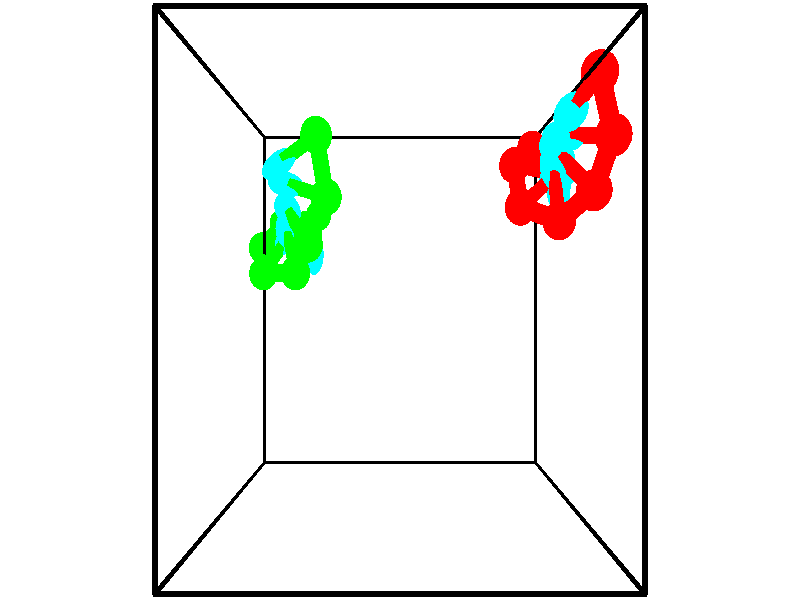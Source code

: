 // switches for output
#declare DRAW_BASES = 1; // possible values are 0, 1; only relevant for DNA ribbons
#declare DRAW_BASES_TYPE = 3; // possible values are 1, 2, 3; only relevant for DNA ribbons
#declare DRAW_FOG = 0; // set to 1 to enable fog

#include "colors.inc"

#include "transforms.inc"
background { rgb <1, 1, 1>}

#default {
   normal{
       ripples 0.25
       frequency 0.20
       turbulence 0.2
       lambda 5
   }
	finish {
		phong 0.1
		phong_size 40.
	}
}

// original window dimensions: 1024x640


// camera settings

camera {
	sky <-0, 1, 0>
	up <-0, 1, 0>
	right 1.6 * <1, 0, 0>
	location <2.5, 2.5, 11.1562>
	look_at <2.5, 2.5, 2.5>
	direction <0, 0, -8.6562>
	angle 67.0682
}


# declare cpy_camera_pos = <2.5, 2.5, 11.1562>;
# if (DRAW_FOG = 1)
fog {
	fog_type 2
	up vnormalize(cpy_camera_pos)
	color rgbt<1,1,1,0.3>
	distance 1e-5
	fog_alt 3e-3
	fog_offset 4
}
# end


// LIGHTS

# declare lum = 6;
global_settings {
	ambient_light rgb lum * <0.05, 0.05, 0.05>
	max_trace_level 15
}# declare cpy_direct_light_amount = 0.25;
light_source
{	1000 * <-1, -1, 1>,
	rgb lum * cpy_direct_light_amount
	parallel
}

light_source
{	1000 * <1, 1, -1>,
	rgb lum * cpy_direct_light_amount
	parallel
}

// strand 0

// nucleotide -1

// particle -1
sphere {
	<5.235630, 5.099773, 2.886865> 0.250000
	pigment { color rgbt <1,0,0,0> }
	no_shadow
}
cylinder {
	<4.980202, 4.813461, 2.999924>,  <4.826945, 4.641675, 3.067759>, 0.100000
	pigment { color rgbt <1,0,0,0> }
	no_shadow
}
cylinder {
	<4.980202, 4.813461, 2.999924>,  <5.235630, 5.099773, 2.886865>, 0.100000
	pigment { color rgbt <1,0,0,0> }
	no_shadow
}

// particle -1
sphere {
	<4.980202, 4.813461, 2.999924> 0.100000
	pigment { color rgbt <1,0,0,0> }
	no_shadow
}
sphere {
	0, 1
	scale<0.080000,0.200000,0.300000>
	matrix <-0.045177, -0.331782, -0.942274,
		0.768237, -0.614477, 0.179529,
		-0.638569, -0.715779, 0.282647,
		4.788631, 4.598728, 3.084718>
	pigment { color rgbt <0,1,1,0> }
	no_shadow
}
cylinder {
	<5.483905, 4.422200, 2.716578>,  <5.235630, 5.099773, 2.886865>, 0.130000
	pigment { color rgbt <1,0,0,0> }
	no_shadow
}

// nucleotide -1

// particle -1
sphere {
	<5.483905, 4.422200, 2.716578> 0.250000
	pigment { color rgbt <1,0,0,0> }
	no_shadow
}
cylinder {
	<5.084091, 4.413208, 2.724834>,  <4.844203, 4.407813, 2.729788>, 0.100000
	pigment { color rgbt <1,0,0,0> }
	no_shadow
}
cylinder {
	<5.084091, 4.413208, 2.724834>,  <5.483905, 4.422200, 2.716578>, 0.100000
	pigment { color rgbt <1,0,0,0> }
	no_shadow
}

// particle -1
sphere {
	<5.084091, 4.413208, 2.724834> 0.100000
	pigment { color rgbt <1,0,0,0> }
	no_shadow
}
sphere {
	0, 1
	scale<0.080000,0.200000,0.300000>
	matrix <-0.014138, -0.258305, -0.965960,
		0.027047, -0.965802, 0.257866,
		-0.999534, -0.022480, 0.020641,
		4.784231, 4.406464, 2.731027>
	pigment { color rgbt <0,1,1,0> }
	no_shadow
}
cylinder {
	<5.271829, 3.805423, 2.536186>,  <5.483905, 4.422200, 2.716578>, 0.130000
	pigment { color rgbt <1,0,0,0> }
	no_shadow
}

// nucleotide -1

// particle -1
sphere {
	<5.271829, 3.805423, 2.536186> 0.250000
	pigment { color rgbt <1,0,0,0> }
	no_shadow
}
cylinder {
	<4.993938, 4.078281, 2.444942>,  <4.827204, 4.241996, 2.390196>, 0.100000
	pigment { color rgbt <1,0,0,0> }
	no_shadow
}
cylinder {
	<4.993938, 4.078281, 2.444942>,  <5.271829, 3.805423, 2.536186>, 0.100000
	pigment { color rgbt <1,0,0,0> }
	no_shadow
}

// particle -1
sphere {
	<4.993938, 4.078281, 2.444942> 0.100000
	pigment { color rgbt <1,0,0,0> }
	no_shadow
}
sphere {
	0, 1
	scale<0.080000,0.200000,0.300000>
	matrix <0.108678, -0.213947, -0.970781,
		-0.711017, -0.699217, 0.074501,
		-0.694725, 0.682146, -0.228109,
		4.785521, 4.282925, 2.376510>
	pigment { color rgbt <0,1,1,0> }
	no_shadow
}
cylinder {
	<4.939069, 3.511013, 1.907988>,  <5.271829, 3.805423, 2.536186>, 0.130000
	pigment { color rgbt <1,0,0,0> }
	no_shadow
}

// nucleotide -1

// particle -1
sphere {
	<4.939069, 3.511013, 1.907988> 0.250000
	pigment { color rgbt <1,0,0,0> }
	no_shadow
}
cylinder {
	<4.881092, 3.906105, 1.931240>,  <4.846306, 4.143160, 1.945191>, 0.100000
	pigment { color rgbt <1,0,0,0> }
	no_shadow
}
cylinder {
	<4.881092, 3.906105, 1.931240>,  <4.939069, 3.511013, 1.907988>, 0.100000
	pigment { color rgbt <1,0,0,0> }
	no_shadow
}

// particle -1
sphere {
	<4.881092, 3.906105, 1.931240> 0.100000
	pigment { color rgbt <1,0,0,0> }
	no_shadow
}
sphere {
	0, 1
	scale<0.080000,0.200000,0.300000>
	matrix <0.154300, 0.080596, -0.984731,
		-0.977335, -0.133759, -0.164089,
		-0.144941, 0.987731, 0.058131,
		4.837610, 4.202425, 1.948679>
	pigment { color rgbt <0,1,1,0> }
	no_shadow
}
cylinder {
	<4.436646, 3.744913, 1.471244>,  <4.939069, 3.511013, 1.907988>, 0.130000
	pigment { color rgbt <1,0,0,0> }
	no_shadow
}

// nucleotide -1

// particle -1
sphere {
	<4.436646, 3.744913, 1.471244> 0.250000
	pigment { color rgbt <1,0,0,0> }
	no_shadow
}
cylinder {
	<4.750465, 3.987598, 1.522438>,  <4.938757, 4.133210, 1.553155>, 0.100000
	pigment { color rgbt <1,0,0,0> }
	no_shadow
}
cylinder {
	<4.750465, 3.987598, 1.522438>,  <4.436646, 3.744913, 1.471244>, 0.100000
	pigment { color rgbt <1,0,0,0> }
	no_shadow
}

// particle -1
sphere {
	<4.750465, 3.987598, 1.522438> 0.100000
	pigment { color rgbt <1,0,0,0> }
	no_shadow
}
sphere {
	0, 1
	scale<0.080000,0.200000,0.300000>
	matrix <0.238773, -0.105117, -0.965369,
		-0.572250, 0.787939, -0.227337,
		0.784549, 0.606714, 0.127986,
		4.985830, 4.169613, 1.560834>
	pigment { color rgbt <0,1,1,0> }
	no_shadow
}
cylinder {
	<4.410275, 4.374520, 1.070632>,  <4.436646, 3.744913, 1.471244>, 0.130000
	pigment { color rgbt <1,0,0,0> }
	no_shadow
}

// nucleotide -1

// particle -1
sphere {
	<4.410275, 4.374520, 1.070632> 0.250000
	pigment { color rgbt <1,0,0,0> }
	no_shadow
}
cylinder {
	<4.794754, 4.293922, 1.146000>,  <5.025441, 4.245564, 1.191220>, 0.100000
	pigment { color rgbt <1,0,0,0> }
	no_shadow
}
cylinder {
	<4.794754, 4.293922, 1.146000>,  <4.410275, 4.374520, 1.070632>, 0.100000
	pigment { color rgbt <1,0,0,0> }
	no_shadow
}

// particle -1
sphere {
	<4.794754, 4.293922, 1.146000> 0.100000
	pigment { color rgbt <1,0,0,0> }
	no_shadow
}
sphere {
	0, 1
	scale<0.080000,0.200000,0.300000>
	matrix <0.161445, -0.142959, -0.976472,
		0.223690, 0.969001, -0.104881,
		0.961196, -0.201495, 0.188419,
		5.083113, 4.233474, 1.202526>
	pigment { color rgbt <0,1,1,0> }
	no_shadow
}
cylinder {
	<4.826820, 4.739923, 0.484247>,  <4.410275, 4.374520, 1.070632>, 0.130000
	pigment { color rgbt <1,0,0,0> }
	no_shadow
}

// nucleotide -1

// particle -1
sphere {
	<4.826820, 4.739923, 0.484247> 0.250000
	pigment { color rgbt <1,0,0,0> }
	no_shadow
}
cylinder {
	<5.034973, 4.434822, 0.637825>,  <5.159865, 4.251762, 0.729972>, 0.100000
	pigment { color rgbt <1,0,0,0> }
	no_shadow
}
cylinder {
	<5.034973, 4.434822, 0.637825>,  <4.826820, 4.739923, 0.484247>, 0.100000
	pigment { color rgbt <1,0,0,0> }
	no_shadow
}

// particle -1
sphere {
	<5.034973, 4.434822, 0.637825> 0.100000
	pigment { color rgbt <1,0,0,0> }
	no_shadow
}
sphere {
	0, 1
	scale<0.080000,0.200000,0.300000>
	matrix <0.209927, -0.321552, -0.923328,
		0.827727, 0.561085, -0.007209,
		0.520383, -0.762751, 0.383944,
		5.191088, 4.205997, 0.753008>
	pigment { color rgbt <0,1,1,0> }
	no_shadow
}
cylinder {
	<5.309924, 4.712317, 0.047980>,  <4.826820, 4.739923, 0.484247>, 0.130000
	pigment { color rgbt <1,0,0,0> }
	no_shadow
}

// nucleotide -1

// particle -1
sphere {
	<5.309924, 4.712317, 0.047980> 0.250000
	pigment { color rgbt <1,0,0,0> }
	no_shadow
}
cylinder {
	<5.327614, 4.346828, 0.209549>,  <5.338228, 4.127535, 0.306491>, 0.100000
	pigment { color rgbt <1,0,0,0> }
	no_shadow
}
cylinder {
	<5.327614, 4.346828, 0.209549>,  <5.309924, 4.712317, 0.047980>, 0.100000
	pigment { color rgbt <1,0,0,0> }
	no_shadow
}

// particle -1
sphere {
	<5.327614, 4.346828, 0.209549> 0.100000
	pigment { color rgbt <1,0,0,0> }
	no_shadow
}
sphere {
	0, 1
	scale<0.080000,0.200000,0.300000>
	matrix <0.101033, -0.398155, -0.911737,
		0.993900, 0.081132, 0.074707,
		0.044226, -0.913723, 0.403924,
		5.340881, 4.072711, 0.330726>
	pigment { color rgbt <0,1,1,0> }
	no_shadow
}
// strand 1

// nucleotide -1

// particle -1
sphere {
	<0.853812, 3.911495, -1.022217> 0.250000
	pigment { color rgbt <0,1,0,0> }
	no_shadow
}
cylinder {
	<0.822218, 3.514313, -0.986893>,  <0.803261, 3.276003, -0.965698>, 0.100000
	pigment { color rgbt <0,1,0,0> }
	no_shadow
}
cylinder {
	<0.822218, 3.514313, -0.986893>,  <0.853812, 3.911495, -1.022217>, 0.100000
	pigment { color rgbt <0,1,0,0> }
	no_shadow
}

// particle -1
sphere {
	<0.822218, 3.514313, -0.986893> 0.100000
	pigment { color rgbt <0,1,0,0> }
	no_shadow
}
sphere {
	0, 1
	scale<0.080000,0.200000,0.300000>
	matrix <-0.494065, 0.115935, 0.861660,
		-0.865829, 0.024428, -0.499742,
		-0.078986, -0.992956, 0.088311,
		0.798522, 3.216426, -0.960399>
	pigment { color rgbt <0,1,1,0> }
	no_shadow
}
cylinder {
	<0.135378, 3.780055, -0.974262>,  <0.853812, 3.911495, -1.022217>, 0.130000
	pigment { color rgbt <0,1,0,0> }
	no_shadow
}

// nucleotide -1

// particle -1
sphere {
	<0.135378, 3.780055, -0.974262> 0.250000
	pigment { color rgbt <0,1,0,0> }
	no_shadow
}
cylinder {
	<0.380801, 3.518013, -0.797905>,  <0.528055, 3.360788, -0.692091>, 0.100000
	pigment { color rgbt <0,1,0,0> }
	no_shadow
}
cylinder {
	<0.380801, 3.518013, -0.797905>,  <0.135378, 3.780055, -0.974262>, 0.100000
	pigment { color rgbt <0,1,0,0> }
	no_shadow
}

// particle -1
sphere {
	<0.380801, 3.518013, -0.797905> 0.100000
	pigment { color rgbt <0,1,0,0> }
	no_shadow
}
sphere {
	0, 1
	scale<0.080000,0.200000,0.300000>
	matrix <-0.285322, 0.336695, 0.897345,
		-0.736301, -0.676368, 0.019666,
		0.613557, -0.655105, 0.440892,
		0.564868, 3.321481, -0.665637>
	pigment { color rgbt <0,1,1,0> }
	no_shadow
}
cylinder {
	<-0.135516, 3.328301, -0.388614>,  <0.135378, 3.780055, -0.974262>, 0.130000
	pigment { color rgbt <0,1,0,0> }
	no_shadow
}

// nucleotide -1

// particle -1
sphere {
	<-0.135516, 3.328301, -0.388614> 0.250000
	pigment { color rgbt <0,1,0,0> }
	no_shadow
}
cylinder {
	<0.257995, 3.379417, -0.338249>,  <0.494101, 3.410087, -0.308030>, 0.100000
	pigment { color rgbt <0,1,0,0> }
	no_shadow
}
cylinder {
	<0.257995, 3.379417, -0.338249>,  <-0.135516, 3.328301, -0.388614>, 0.100000
	pigment { color rgbt <0,1,0,0> }
	no_shadow
}

// particle -1
sphere {
	<0.257995, 3.379417, -0.338249> 0.100000
	pigment { color rgbt <0,1,0,0> }
	no_shadow
}
sphere {
	0, 1
	scale<0.080000,0.200000,0.300000>
	matrix <-0.159181, 0.298101, 0.941168,
		0.082738, -0.945941, 0.313607,
		0.983776, 0.127790, 0.125912,
		0.553128, 3.417755, -0.300476>
	pigment { color rgbt <0,1,1,0> }
	no_shadow
}
cylinder {
	<0.034724, 2.896570, 0.264095>,  <-0.135516, 3.328301, -0.388614>, 0.130000
	pigment { color rgbt <0,1,0,0> }
	no_shadow
}

// nucleotide -1

// particle -1
sphere {
	<0.034724, 2.896570, 0.264095> 0.250000
	pigment { color rgbt <0,1,0,0> }
	no_shadow
}
cylinder {
	<0.271844, 3.207573, 0.180122>,  <0.414116, 3.394175, 0.129739>, 0.100000
	pigment { color rgbt <0,1,0,0> }
	no_shadow
}
cylinder {
	<0.271844, 3.207573, 0.180122>,  <0.034724, 2.896570, 0.264095>, 0.100000
	pigment { color rgbt <0,1,0,0> }
	no_shadow
}

// particle -1
sphere {
	<0.271844, 3.207573, 0.180122> 0.100000
	pigment { color rgbt <0,1,0,0> }
	no_shadow
}
sphere {
	0, 1
	scale<0.080000,0.200000,0.300000>
	matrix <-0.119281, 0.342561, 0.931893,
		0.796468, -0.527384, 0.295811,
		0.592799, 0.777507, -0.209932,
		0.449684, 3.440825, 0.117143>
	pigment { color rgbt <0,1,1,0> }
	no_shadow
}
cylinder {
	<0.698475, 2.888620, 0.755987>,  <0.034724, 2.896570, 0.264095>, 0.130000
	pigment { color rgbt <0,1,0,0> }
	no_shadow
}

// nucleotide -1

// particle -1
sphere {
	<0.698475, 2.888620, 0.755987> 0.250000
	pigment { color rgbt <0,1,0,0> }
	no_shadow
}
cylinder {
	<0.592767, 3.250862, 0.623299>,  <0.529342, 3.468208, 0.543686>, 0.100000
	pigment { color rgbt <0,1,0,0> }
	no_shadow
}
cylinder {
	<0.592767, 3.250862, 0.623299>,  <0.698475, 2.888620, 0.755987>, 0.100000
	pigment { color rgbt <0,1,0,0> }
	no_shadow
}

// particle -1
sphere {
	<0.592767, 3.250862, 0.623299> 0.100000
	pigment { color rgbt <0,1,0,0> }
	no_shadow
}
sphere {
	0, 1
	scale<0.080000,0.200000,0.300000>
	matrix <0.033595, 0.352383, 0.935252,
		0.963863, 0.236015, -0.123548,
		-0.264270, 0.905606, -0.331721,
		0.513486, 3.522544, 0.523782>
	pigment { color rgbt <0,1,1,0> }
	no_shadow
}
cylinder {
	<0.980953, 3.259881, 1.239136>,  <0.698475, 2.888620, 0.755987>, 0.130000
	pigment { color rgbt <0,1,0,0> }
	no_shadow
}

// nucleotide -1

// particle -1
sphere {
	<0.980953, 3.259881, 1.239136> 0.250000
	pigment { color rgbt <0,1,0,0> }
	no_shadow
}
cylinder {
	<0.761996, 3.553421, 1.078224>,  <0.630622, 3.729545, 0.981677>, 0.100000
	pigment { color rgbt <0,1,0,0> }
	no_shadow
}
cylinder {
	<0.761996, 3.553421, 1.078224>,  <0.980953, 3.259881, 1.239136>, 0.100000
	pigment { color rgbt <0,1,0,0> }
	no_shadow
}

// particle -1
sphere {
	<0.761996, 3.553421, 1.078224> 0.100000
	pigment { color rgbt <0,1,0,0> }
	no_shadow
}
sphere {
	0, 1
	scale<0.080000,0.200000,0.300000>
	matrix <-0.063842, 0.442672, 0.894408,
		0.834438, 0.515273, -0.195465,
		-0.547391, 0.733849, -0.402279,
		0.597779, 3.773576, 0.957541>
	pigment { color rgbt <0,1,1,0> }
	no_shadow
}
cylinder {
	<1.302776, 3.892743, 1.367162>,  <0.980953, 3.259881, 1.239136>, 0.130000
	pigment { color rgbt <0,1,0,0> }
	no_shadow
}

// nucleotide -1

// particle -1
sphere {
	<1.302776, 3.892743, 1.367162> 0.250000
	pigment { color rgbt <0,1,0,0> }
	no_shadow
}
cylinder {
	<0.920031, 3.998413, 1.318787>,  <0.690384, 4.061815, 1.289761>, 0.100000
	pigment { color rgbt <0,1,0,0> }
	no_shadow
}
cylinder {
	<0.920031, 3.998413, 1.318787>,  <1.302776, 3.892743, 1.367162>, 0.100000
	pigment { color rgbt <0,1,0,0> }
	no_shadow
}

// particle -1
sphere {
	<0.920031, 3.998413, 1.318787> 0.100000
	pigment { color rgbt <0,1,0,0> }
	no_shadow
}
sphere {
	0, 1
	scale<0.080000,0.200000,0.300000>
	matrix <0.023256, 0.484557, 0.874451,
		0.289610, 0.833916, -0.469798,
		-0.956862, 0.264175, -0.120939,
		0.632972, 4.077666, 1.282505>
	pigment { color rgbt <0,1,1,0> }
	no_shadow
}
cylinder {
	<1.167447, 4.682734, 1.566668>,  <1.302776, 3.892743, 1.367162>, 0.130000
	pigment { color rgbt <0,1,0,0> }
	no_shadow
}

// nucleotide -1

// particle -1
sphere {
	<1.167447, 4.682734, 1.566668> 0.250000
	pigment { color rgbt <0,1,0,0> }
	no_shadow
}
cylinder {
	<0.835945, 4.461014, 1.597443>,  <0.637044, 4.327982, 1.615907>, 0.100000
	pigment { color rgbt <0,1,0,0> }
	no_shadow
}
cylinder {
	<0.835945, 4.461014, 1.597443>,  <1.167447, 4.682734, 1.566668>, 0.100000
	pigment { color rgbt <0,1,0,0> }
	no_shadow
}

// particle -1
sphere {
	<0.835945, 4.461014, 1.597443> 0.100000
	pigment { color rgbt <0,1,0,0> }
	no_shadow
}
sphere {
	0, 1
	scale<0.080000,0.200000,0.300000>
	matrix <-0.185622, 0.401983, 0.896635,
		-0.527931, 0.728808, -0.436036,
		-0.828754, -0.554300, 0.076936,
		0.587319, 4.294724, 1.620524>
	pigment { color rgbt <0,1,1,0> }
	no_shadow
}
// box output
cylinder {
	<0.000000, 0.000000, 0.000000>,  <5.000000, 0.000000, 0.000000>, 0.025000
	pigment { color rgbt <0,0,0,0> }
	no_shadow
}
cylinder {
	<0.000000, 0.000000, 0.000000>,  <0.000000, 5.000000, 0.000000>, 0.025000
	pigment { color rgbt <0,0,0,0> }
	no_shadow
}
cylinder {
	<0.000000, 0.000000, 0.000000>,  <0.000000, 0.000000, 5.000000>, 0.025000
	pigment { color rgbt <0,0,0,0> }
	no_shadow
}
cylinder {
	<5.000000, 5.000000, 5.000000>,  <0.000000, 5.000000, 5.000000>, 0.025000
	pigment { color rgbt <0,0,0,0> }
	no_shadow
}
cylinder {
	<5.000000, 5.000000, 5.000000>,  <5.000000, 0.000000, 5.000000>, 0.025000
	pigment { color rgbt <0,0,0,0> }
	no_shadow
}
cylinder {
	<5.000000, 5.000000, 5.000000>,  <5.000000, 5.000000, 0.000000>, 0.025000
	pigment { color rgbt <0,0,0,0> }
	no_shadow
}
cylinder {
	<0.000000, 0.000000, 5.000000>,  <0.000000, 5.000000, 5.000000>, 0.025000
	pigment { color rgbt <0,0,0,0> }
	no_shadow
}
cylinder {
	<0.000000, 0.000000, 5.000000>,  <5.000000, 0.000000, 5.000000>, 0.025000
	pigment { color rgbt <0,0,0,0> }
	no_shadow
}
cylinder {
	<5.000000, 5.000000, 0.000000>,  <0.000000, 5.000000, 0.000000>, 0.025000
	pigment { color rgbt <0,0,0,0> }
	no_shadow
}
cylinder {
	<5.000000, 5.000000, 0.000000>,  <5.000000, 0.000000, 0.000000>, 0.025000
	pigment { color rgbt <0,0,0,0> }
	no_shadow
}
cylinder {
	<5.000000, 0.000000, 5.000000>,  <5.000000, 0.000000, 0.000000>, 0.025000
	pigment { color rgbt <0,0,0,0> }
	no_shadow
}
cylinder {
	<0.000000, 5.000000, 0.000000>,  <0.000000, 5.000000, 5.000000>, 0.025000
	pigment { color rgbt <0,0,0,0> }
	no_shadow
}
// end of box output
